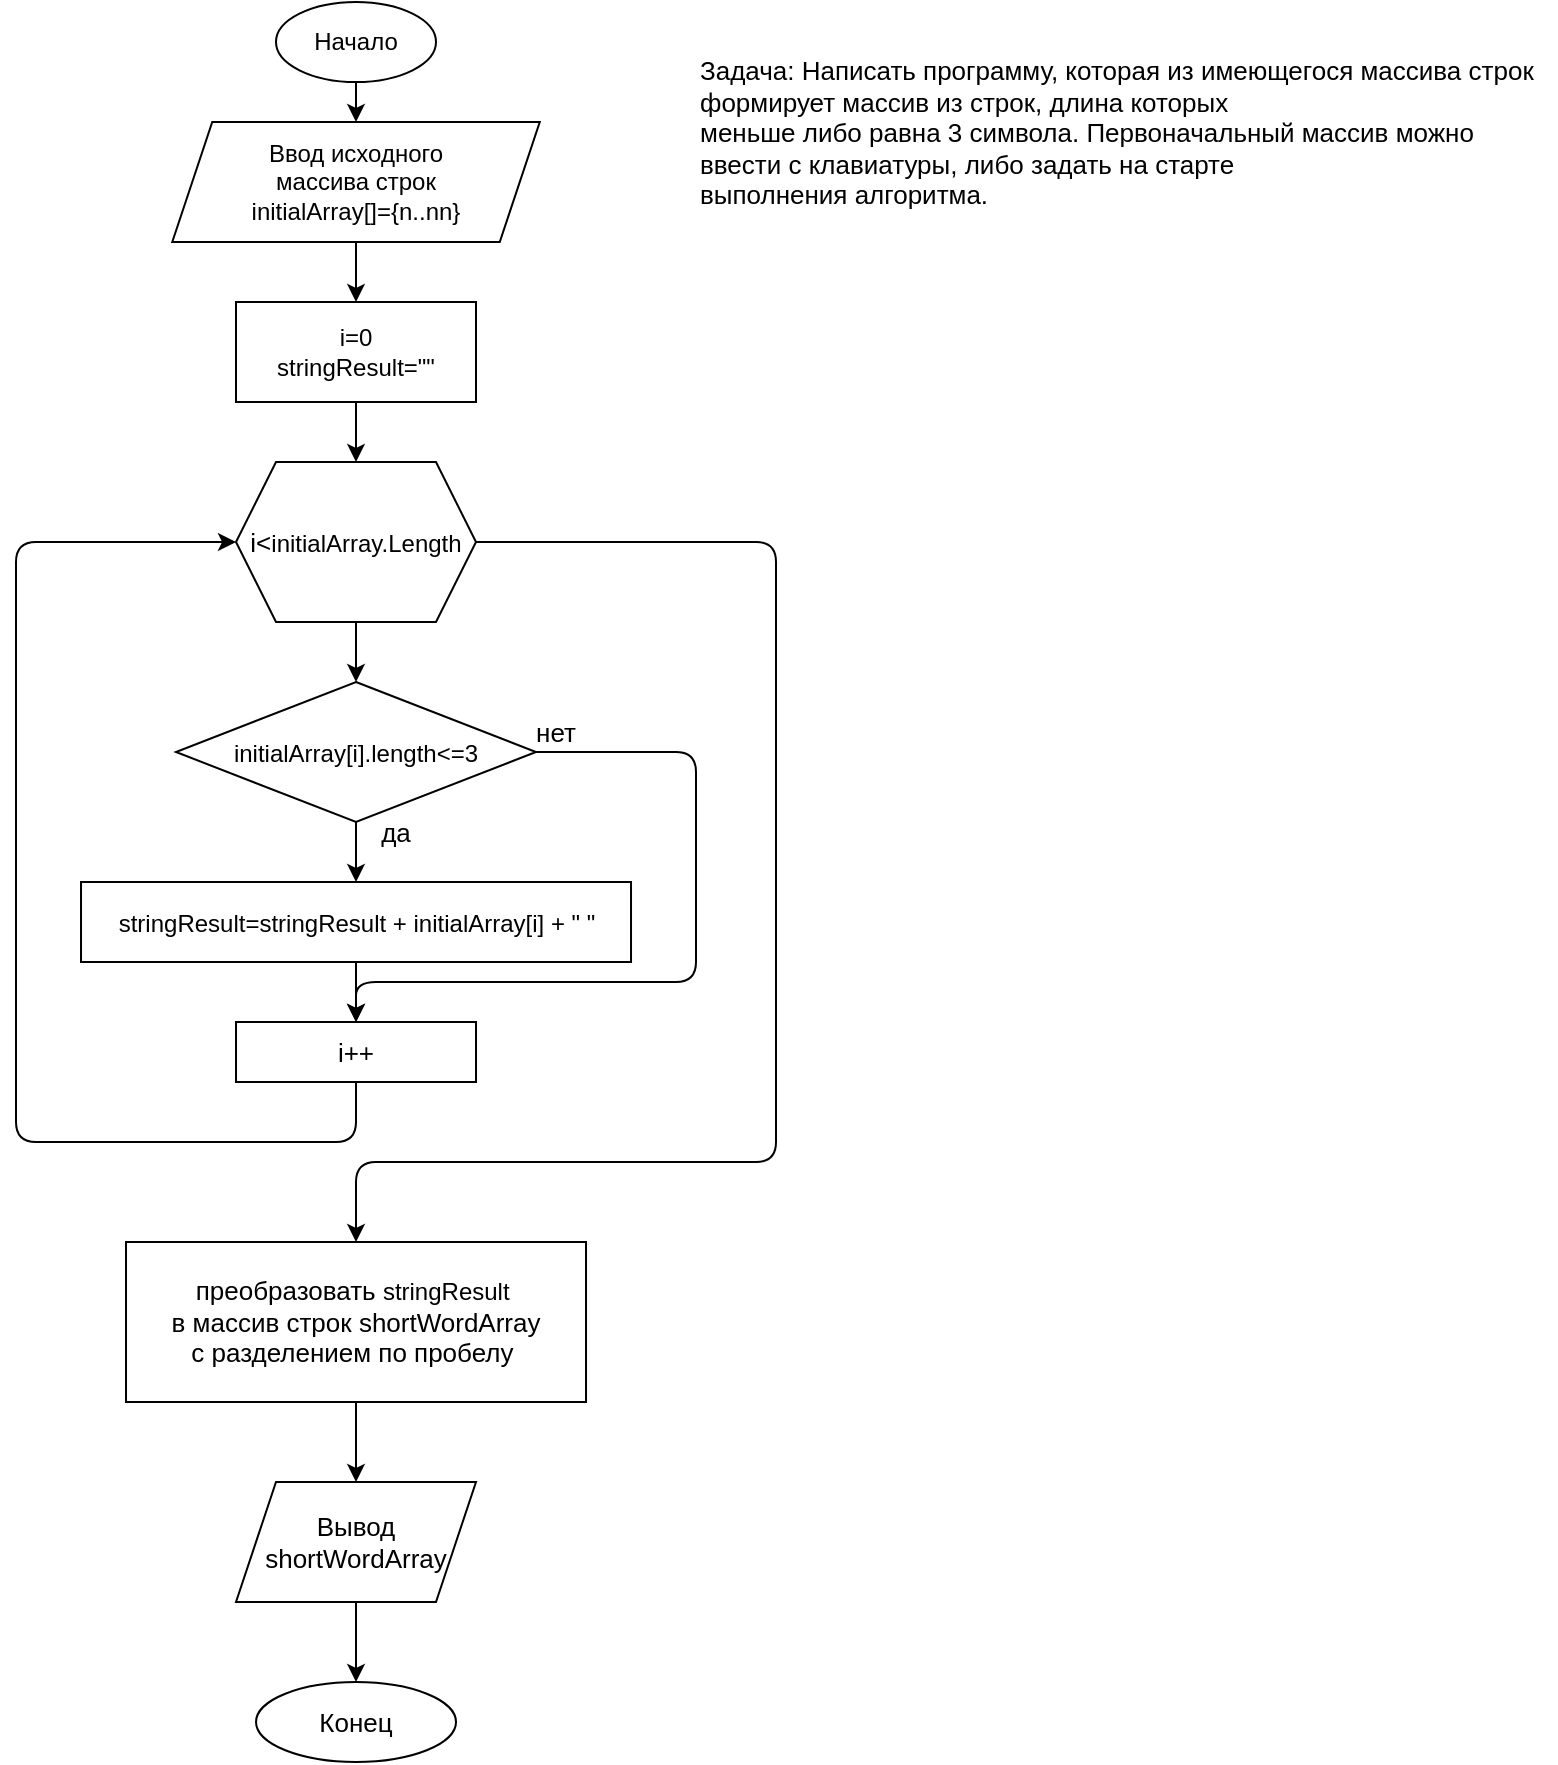 <mxfile>
    <diagram id="Zn2ewRhtiWi0JB1W0ikD" name="Page-1">
        <mxGraphModel dx="292" dy="165" grid="1" gridSize="10" guides="1" tooltips="1" connect="1" arrows="1" fold="1" page="1" pageScale="1" pageWidth="850" pageHeight="1100" math="0" shadow="0">
            <root>
                <mxCell id="0"/>
                <mxCell id="1" parent="0"/>
                <mxCell id="2" value="" style="edgeStyle=none;html=1;" edge="1" parent="1" source="3" target="5">
                    <mxGeometry relative="1" as="geometry"/>
                </mxCell>
                <mxCell id="3" value="Начало" style="ellipse;whiteSpace=wrap;html=1;" vertex="1" parent="1">
                    <mxGeometry x="180" y="30" width="80" height="40" as="geometry"/>
                </mxCell>
                <mxCell id="4" value="" style="edgeStyle=none;html=1;fontSize=13;" edge="1" parent="1" source="5" target="10">
                    <mxGeometry relative="1" as="geometry"/>
                </mxCell>
                <mxCell id="5" value="Ввод исходного &lt;br&gt;&lt;font style=&quot;font-size: 12px&quot;&gt;массива строк&lt;br&gt;&lt;font style=&quot;text-align: left&quot;&gt;initialArra&lt;/font&gt;&lt;span style=&quot;text-align: left&quot;&gt;y[]={n..nn}&lt;/span&gt;&lt;br&gt;&lt;/font&gt;" style="shape=parallelogram;perimeter=parallelogramPerimeter;whiteSpace=wrap;html=1;fixedSize=1;" vertex="1" parent="1">
                    <mxGeometry x="128.13" y="90" width="183.75" height="60" as="geometry"/>
                </mxCell>
                <mxCell id="6" value="" style="edgeStyle=none;html=1;fontSize=13;" edge="1" parent="1" source="8" target="13">
                    <mxGeometry relative="1" as="geometry"/>
                </mxCell>
                <mxCell id="7" style="edgeStyle=none;html=1;entryX=0.5;entryY=0;entryDx=0;entryDy=0;fontSize=13;" edge="1" parent="1" source="8" target="19">
                    <mxGeometry relative="1" as="geometry">
                        <Array as="points">
                            <mxPoint x="430" y="300"/>
                            <mxPoint x="430" y="610"/>
                            <mxPoint x="220" y="610"/>
                        </Array>
                    </mxGeometry>
                </mxCell>
                <mxCell id="8" value="i&amp;lt;&lt;font style=&quot;font-size: 12px ; text-align: left&quot;&gt;initialArra&lt;/font&gt;&lt;span style=&quot;font-size: 12px ; text-align: left&quot;&gt;y.Length&lt;/span&gt;" style="shape=hexagon;perimeter=hexagonPerimeter2;whiteSpace=wrap;html=1;fixedSize=1;fontSize=13;" vertex="1" parent="1">
                    <mxGeometry x="160" y="260" width="120" height="80" as="geometry"/>
                </mxCell>
                <mxCell id="9" value="" style="edgeStyle=none;html=1;fontSize=13;" edge="1" parent="1" source="10" target="8">
                    <mxGeometry relative="1" as="geometry"/>
                </mxCell>
                <mxCell id="10" value="i=0&lt;br&gt;stringResult=&quot;&quot;" style="whiteSpace=wrap;html=1;" vertex="1" parent="1">
                    <mxGeometry x="160" y="180" width="120" height="50" as="geometry"/>
                </mxCell>
                <mxCell id="11" value="" style="edgeStyle=none;html=1;fontSize=13;" edge="1" parent="1" source="13" target="15">
                    <mxGeometry relative="1" as="geometry"/>
                </mxCell>
                <mxCell id="12" style="edgeStyle=none;html=1;fontSize=13;entryX=0.5;entryY=0;entryDx=0;entryDy=0;" edge="1" parent="1" source="13" target="17">
                    <mxGeometry relative="1" as="geometry">
                        <mxPoint x="410" y="540" as="targetPoint"/>
                        <Array as="points">
                            <mxPoint x="390" y="405"/>
                            <mxPoint x="390" y="520"/>
                            <mxPoint x="220" y="520"/>
                        </Array>
                    </mxGeometry>
                </mxCell>
                <mxCell id="13" value="&lt;font style=&quot;font-size: 12px ; text-align: left&quot;&gt;initialArra&lt;/font&gt;&lt;span style=&quot;font-size: 12px ; text-align: left&quot;&gt;y[i].length&amp;lt;=3&lt;/span&gt;" style="rhombus;whiteSpace=wrap;html=1;fontSize=13;" vertex="1" parent="1">
                    <mxGeometry x="130" y="370" width="180" height="70" as="geometry"/>
                </mxCell>
                <mxCell id="14" value="" style="edgeStyle=none;html=1;fontSize=13;" edge="1" parent="1" source="15" target="17">
                    <mxGeometry relative="1" as="geometry"/>
                </mxCell>
                <mxCell id="15" value="&lt;span style=&quot;font-size: 12px&quot;&gt;stringResult=&lt;/span&gt;&lt;span style=&quot;font-size: 12px&quot;&gt;stringResult +&amp;nbsp;&lt;/span&gt;&lt;font style=&quot;font-size: 12px ; text-align: left&quot;&gt;initialArra&lt;/font&gt;&lt;span style=&quot;font-size: 12px ; text-align: left&quot;&gt;y[i] + &quot; &quot;&lt;/span&gt;" style="whiteSpace=wrap;html=1;fontSize=13;" vertex="1" parent="1">
                    <mxGeometry x="82.51" y="470" width="275" height="40" as="geometry"/>
                </mxCell>
                <mxCell id="16" style="edgeStyle=none;html=1;entryX=0;entryY=0.5;entryDx=0;entryDy=0;fontSize=13;exitX=0.5;exitY=1;exitDx=0;exitDy=0;" edge="1" parent="1" source="17" target="8">
                    <mxGeometry relative="1" as="geometry">
                        <Array as="points">
                            <mxPoint x="220" y="600"/>
                            <mxPoint x="50" y="600"/>
                            <mxPoint x="50" y="300"/>
                        </Array>
                    </mxGeometry>
                </mxCell>
                <mxCell id="17" value="i++" style="whiteSpace=wrap;html=1;fontSize=13;" vertex="1" parent="1">
                    <mxGeometry x="160.01" y="540" width="120" height="30" as="geometry"/>
                </mxCell>
                <mxCell id="18" value="" style="edgeStyle=none;html=1;fontSize=13;" edge="1" parent="1" source="19" target="23">
                    <mxGeometry relative="1" as="geometry"/>
                </mxCell>
                <mxCell id="19" value="преобразовать&amp;nbsp;&lt;span style=&quot;font-size: 12px&quot;&gt;stringResult&lt;/span&gt;&lt;span style=&quot;font-size: 12px&quot;&gt;&amp;nbsp;&lt;br&gt;&lt;/span&gt;в массив строк shortWordArray&lt;br&gt;с&amp;nbsp;разделением по пробелу&amp;nbsp;" style="whiteSpace=wrap;html=1;fontSize=13;" vertex="1" parent="1">
                    <mxGeometry x="105.01" y="650" width="230" height="80" as="geometry"/>
                </mxCell>
                <mxCell id="20" value="да" style="text;html=1;strokeColor=none;fillColor=none;align=center;verticalAlign=middle;whiteSpace=wrap;rounded=0;fontSize=13;" vertex="1" parent="1">
                    <mxGeometry x="210" y="430" width="60" height="30" as="geometry"/>
                </mxCell>
                <mxCell id="21" value="нет" style="text;html=1;strokeColor=none;fillColor=none;align=center;verticalAlign=middle;whiteSpace=wrap;rounded=0;fontSize=13;" vertex="1" parent="1">
                    <mxGeometry x="290" y="380" width="60" height="30" as="geometry"/>
                </mxCell>
                <mxCell id="22" value="" style="edgeStyle=none;html=1;fontSize=13;" edge="1" parent="1" source="23" target="24">
                    <mxGeometry relative="1" as="geometry"/>
                </mxCell>
                <mxCell id="23" value="Вывод&lt;br&gt;shortWordArray" style="shape=parallelogram;perimeter=parallelogramPerimeter;whiteSpace=wrap;html=1;fixedSize=1;fontSize=13;" vertex="1" parent="1">
                    <mxGeometry x="160" y="770" width="120" height="60" as="geometry"/>
                </mxCell>
                <mxCell id="24" value="Конец" style="ellipse;whiteSpace=wrap;html=1;fontSize=13;" vertex="1" parent="1">
                    <mxGeometry x="170.01" y="870" width="100" height="40" as="geometry"/>
                </mxCell>
                <mxCell id="25" value="Задача: Написать программу, которая из имеющегося массива строк формирует массив из строк, длина которых&lt;br&gt;меньше либо равна 3 символа. Первоначальный массив можно ввести с клавиатуры, либо задать на старте&lt;br&gt;выполнения алгоритма.&amp;nbsp;" style="text;whiteSpace=wrap;html=1;fontSize=13;" vertex="1" parent="1">
                    <mxGeometry x="390" y="50" width="430" height="100" as="geometry"/>
                </mxCell>
            </root>
        </mxGraphModel>
    </diagram>
</mxfile>